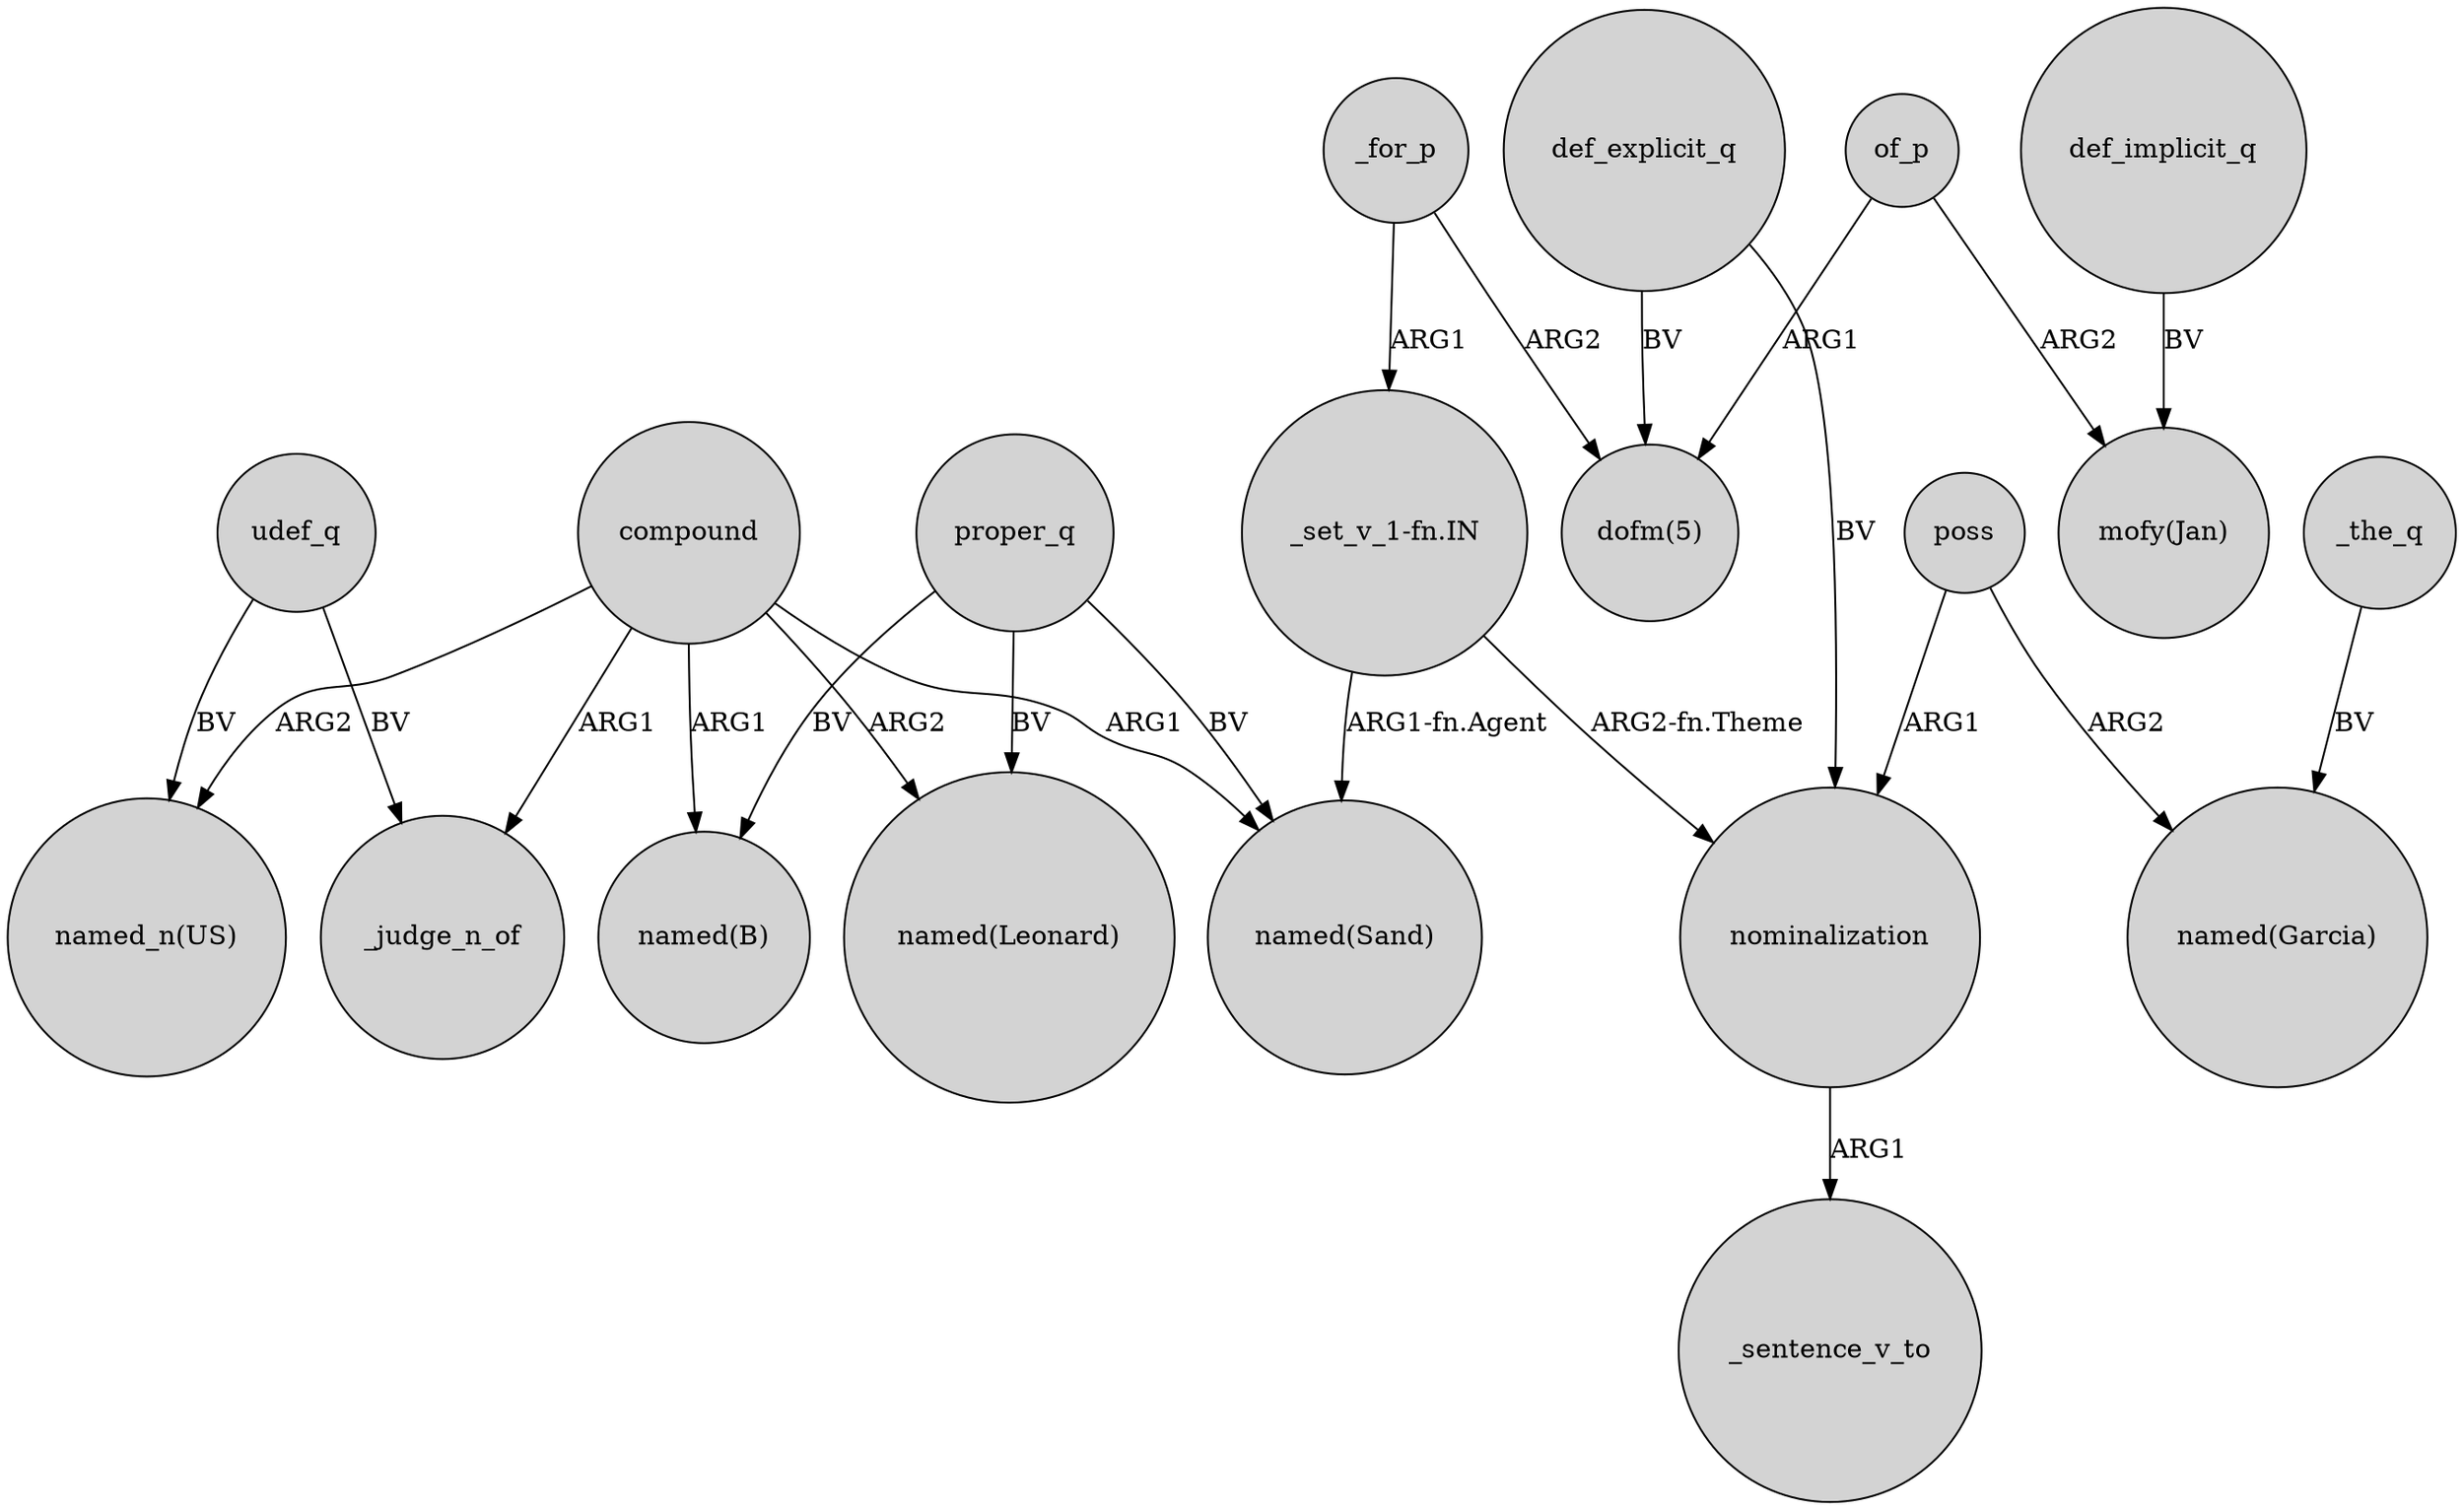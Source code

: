 digraph {
	node [shape=circle style=filled]
	udef_q -> "named_n(US)" [label=BV]
	proper_q -> "named(Sand)" [label=BV]
	"_set_v_1-fn.IN" -> nominalization [label="ARG2-fn.Theme"]
	compound -> "named(Sand)" [label=ARG1]
	nominalization -> _sentence_v_to [label=ARG1]
	def_explicit_q -> "dofm(5)" [label=BV]
	"_set_v_1-fn.IN" -> "named(Sand)" [label="ARG1-fn.Agent"]
	proper_q -> "named(B)" [label=BV]
	compound -> "named_n(US)" [label=ARG2]
	udef_q -> _judge_n_of [label=BV]
	poss -> nominalization [label=ARG1]
	compound -> _judge_n_of [label=ARG1]
	def_implicit_q -> "mofy(Jan)" [label=BV]
	_for_p -> "dofm(5)" [label=ARG2]
	_for_p -> "_set_v_1-fn.IN" [label=ARG1]
	poss -> "named(Garcia)" [label=ARG2]
	compound -> "named(Leonard)" [label=ARG2]
	compound -> "named(B)" [label=ARG1]
	def_explicit_q -> nominalization [label=BV]
	_the_q -> "named(Garcia)" [label=BV]
	proper_q -> "named(Leonard)" [label=BV]
	of_p -> "dofm(5)" [label=ARG1]
	of_p -> "mofy(Jan)" [label=ARG2]
}
